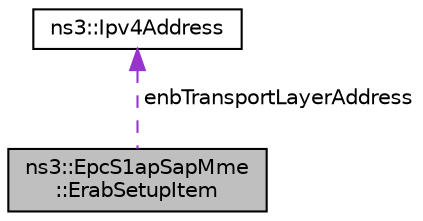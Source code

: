 digraph "ns3::EpcS1apSapMme::ErabSetupItem"
{
 // LATEX_PDF_SIZE
  edge [fontname="Helvetica",fontsize="10",labelfontname="Helvetica",labelfontsize="10"];
  node [fontname="Helvetica",fontsize="10",shape=record];
  Node1 [label="ns3::EpcS1apSapMme\l::ErabSetupItem",height=0.2,width=0.4,color="black", fillcolor="grey75", style="filled", fontcolor="black",tooltip="E-RAB Setup Item IEs, see 3GPP TS 36.413 9.1.4.2."];
  Node2 -> Node1 [dir="back",color="darkorchid3",fontsize="10",style="dashed",label=" enbTransportLayerAddress" ,fontname="Helvetica"];
  Node2 [label="ns3::Ipv4Address",height=0.2,width=0.4,color="black", fillcolor="white", style="filled",URL="$classns3_1_1_ipv4_address.html",tooltip="Ipv4 addresses are stored in host order in this class."];
}
